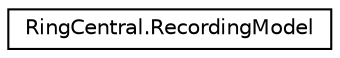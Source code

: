 digraph "Graphical Class Hierarchy"
{
 // LATEX_PDF_SIZE
  edge [fontname="Helvetica",fontsize="10",labelfontname="Helvetica",labelfontsize="10"];
  node [fontname="Helvetica",fontsize="10",shape=record];
  rankdir="LR";
  Node0 [label="RingCentral.RecordingModel",height=0.2,width=0.4,color="black", fillcolor="white", style="filled",URL="$classRingCentral_1_1RecordingModel.html",tooltip=" "];
}
